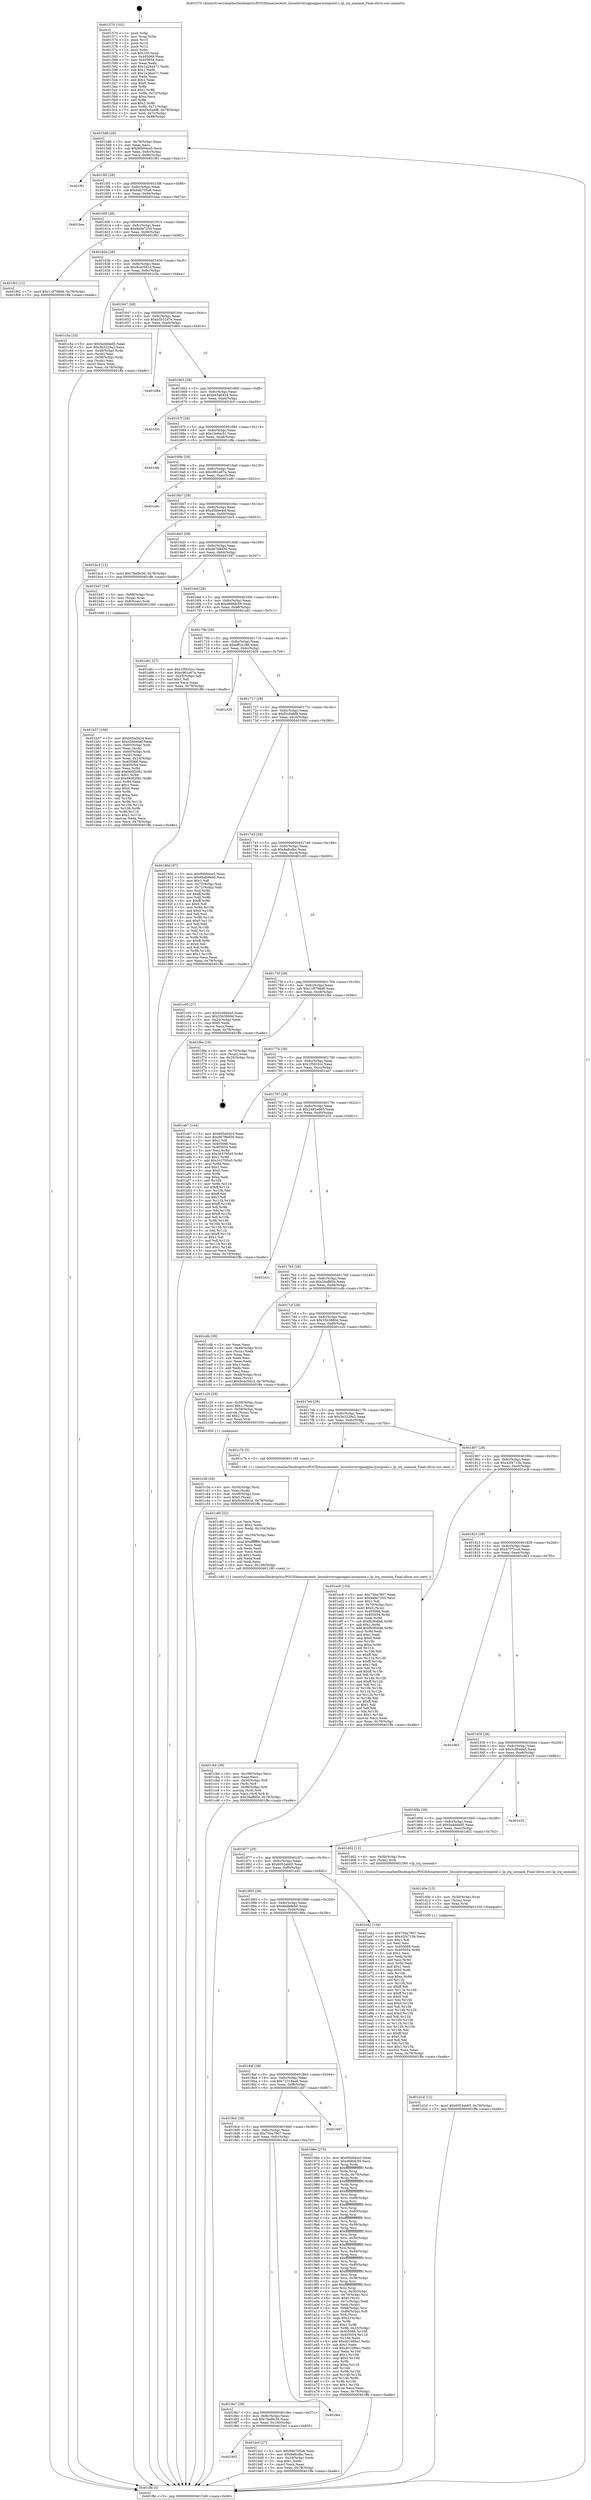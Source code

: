 digraph "0x401570" {
  label = "0x401570 (/mnt/c/Users/mathe/Desktop/tcc/POCII/binaries/extr_linuxdriversgpiogpio-lynxpoint.c_lp_irq_unmask_Final-ollvm.out::main(0))"
  labelloc = "t"
  node[shape=record]

  Entry [label="",width=0.3,height=0.3,shape=circle,fillcolor=black,style=filled]
  "0x4015d6" [label="{
     0x4015d6 [29]\l
     | [instrs]\l
     &nbsp;&nbsp;0x4015d6 \<+3\>: mov -0x78(%rbp),%eax\l
     &nbsp;&nbsp;0x4015d9 \<+2\>: mov %eax,%ecx\l
     &nbsp;&nbsp;0x4015db \<+6\>: sub $0x90b94ce5,%ecx\l
     &nbsp;&nbsp;0x4015e1 \<+6\>: mov %eax,-0x8c(%rbp)\l
     &nbsp;&nbsp;0x4015e7 \<+6\>: mov %ecx,-0x90(%rbp)\l
     &nbsp;&nbsp;0x4015ed \<+6\>: je 0000000000401f81 \<main+0xa11\>\l
  }"]
  "0x401f81" [label="{
     0x401f81\l
  }", style=dashed]
  "0x4015f3" [label="{
     0x4015f3 [28]\l
     | [instrs]\l
     &nbsp;&nbsp;0x4015f3 \<+5\>: jmp 00000000004015f8 \<main+0x88\>\l
     &nbsp;&nbsp;0x4015f8 \<+6\>: mov -0x8c(%rbp),%eax\l
     &nbsp;&nbsp;0x4015fe \<+5\>: sub $0x94b705a9,%eax\l
     &nbsp;&nbsp;0x401603 \<+6\>: mov %eax,-0x94(%rbp)\l
     &nbsp;&nbsp;0x401609 \<+6\>: je 0000000000401bea \<main+0x67a\>\l
  }"]
  Exit [label="",width=0.3,height=0.3,shape=circle,fillcolor=black,style=filled,peripheries=2]
  "0x401bea" [label="{
     0x401bea\l
  }", style=dashed]
  "0x40160f" [label="{
     0x40160f [28]\l
     | [instrs]\l
     &nbsp;&nbsp;0x40160f \<+5\>: jmp 0000000000401614 \<main+0xa4\>\l
     &nbsp;&nbsp;0x401614 \<+6\>: mov -0x8c(%rbp),%eax\l
     &nbsp;&nbsp;0x40161a \<+5\>: sub $0x9a9e7250,%eax\l
     &nbsp;&nbsp;0x40161f \<+6\>: mov %eax,-0x98(%rbp)\l
     &nbsp;&nbsp;0x401625 \<+6\>: je 0000000000401f62 \<main+0x9f2\>\l
  }"]
  "0x401d1d" [label="{
     0x401d1d [12]\l
     | [instrs]\l
     &nbsp;&nbsp;0x401d1d \<+7\>: movl $0x6053ab65,-0x78(%rbp)\l
     &nbsp;&nbsp;0x401d24 \<+5\>: jmp 0000000000401ffe \<main+0xa8e\>\l
  }"]
  "0x401f62" [label="{
     0x401f62 [12]\l
     | [instrs]\l
     &nbsp;&nbsp;0x401f62 \<+7\>: movl $0x118798d6,-0x78(%rbp)\l
     &nbsp;&nbsp;0x401f69 \<+5\>: jmp 0000000000401ffe \<main+0xa8e\>\l
  }"]
  "0x40162b" [label="{
     0x40162b [28]\l
     | [instrs]\l
     &nbsp;&nbsp;0x40162b \<+5\>: jmp 0000000000401630 \<main+0xc0\>\l
     &nbsp;&nbsp;0x401630 \<+6\>: mov -0x8c(%rbp),%eax\l
     &nbsp;&nbsp;0x401636 \<+5\>: sub $0x9cdc581d,%eax\l
     &nbsp;&nbsp;0x40163b \<+6\>: mov %eax,-0x9c(%rbp)\l
     &nbsp;&nbsp;0x401641 \<+6\>: je 0000000000401c5a \<main+0x6ea\>\l
  }"]
  "0x401d0e" [label="{
     0x401d0e [15]\l
     | [instrs]\l
     &nbsp;&nbsp;0x401d0e \<+4\>: mov -0x50(%rbp),%rax\l
     &nbsp;&nbsp;0x401d12 \<+3\>: mov (%rax),%rax\l
     &nbsp;&nbsp;0x401d15 \<+3\>: mov %rax,%rdi\l
     &nbsp;&nbsp;0x401d18 \<+5\>: call 0000000000401030 \<free@plt\>\l
     | [calls]\l
     &nbsp;&nbsp;0x401030 \{1\} (unknown)\l
  }"]
  "0x401c5a" [label="{
     0x401c5a [33]\l
     | [instrs]\l
     &nbsp;&nbsp;0x401c5a \<+5\>: mov $0x5eddded5,%eax\l
     &nbsp;&nbsp;0x401c5f \<+5\>: mov $0x3b3229a2,%ecx\l
     &nbsp;&nbsp;0x401c64 \<+4\>: mov -0x48(%rbp),%rdx\l
     &nbsp;&nbsp;0x401c68 \<+2\>: mov (%rdx),%esi\l
     &nbsp;&nbsp;0x401c6a \<+4\>: mov -0x58(%rbp),%rdx\l
     &nbsp;&nbsp;0x401c6e \<+2\>: cmp (%rdx),%esi\l
     &nbsp;&nbsp;0x401c70 \<+3\>: cmovl %ecx,%eax\l
     &nbsp;&nbsp;0x401c73 \<+3\>: mov %eax,-0x78(%rbp)\l
     &nbsp;&nbsp;0x401c76 \<+5\>: jmp 0000000000401ffe \<main+0xa8e\>\l
  }"]
  "0x401647" [label="{
     0x401647 [28]\l
     | [instrs]\l
     &nbsp;&nbsp;0x401647 \<+5\>: jmp 000000000040164c \<main+0xdc\>\l
     &nbsp;&nbsp;0x40164c \<+6\>: mov -0x8c(%rbp),%eax\l
     &nbsp;&nbsp;0x401652 \<+5\>: sub $0xb5b32d7e,%eax\l
     &nbsp;&nbsp;0x401657 \<+6\>: mov %eax,-0xa0(%rbp)\l
     &nbsp;&nbsp;0x40165d \<+6\>: je 0000000000401d84 \<main+0x814\>\l
  }"]
  "0x401cb4" [label="{
     0x401cb4 [39]\l
     | [instrs]\l
     &nbsp;&nbsp;0x401cb4 \<+6\>: mov -0x108(%rbp),%ecx\l
     &nbsp;&nbsp;0x401cba \<+3\>: imul %eax,%ecx\l
     &nbsp;&nbsp;0x401cbd \<+4\>: mov -0x50(%rbp),%r8\l
     &nbsp;&nbsp;0x401cc1 \<+3\>: mov (%r8),%r8\l
     &nbsp;&nbsp;0x401cc4 \<+4\>: mov -0x48(%rbp),%r9\l
     &nbsp;&nbsp;0x401cc8 \<+3\>: movslq (%r9),%r9\l
     &nbsp;&nbsp;0x401ccb \<+4\>: mov %ecx,(%r8,%r9,4)\l
     &nbsp;&nbsp;0x401ccf \<+7\>: movl $0x26affd5e,-0x78(%rbp)\l
     &nbsp;&nbsp;0x401cd6 \<+5\>: jmp 0000000000401ffe \<main+0xa8e\>\l
  }"]
  "0x401d84" [label="{
     0x401d84\l
  }", style=dashed]
  "0x401663" [label="{
     0x401663 [28]\l
     | [instrs]\l
     &nbsp;&nbsp;0x401663 \<+5\>: jmp 0000000000401668 \<main+0xf8\>\l
     &nbsp;&nbsp;0x401668 \<+6\>: mov -0x8c(%rbp),%eax\l
     &nbsp;&nbsp;0x40166e \<+5\>: sub $0xb65a0424,%eax\l
     &nbsp;&nbsp;0x401673 \<+6\>: mov %eax,-0xa4(%rbp)\l
     &nbsp;&nbsp;0x401679 \<+6\>: je 0000000000401fc0 \<main+0xa50\>\l
  }"]
  "0x401c80" [label="{
     0x401c80 [52]\l
     | [instrs]\l
     &nbsp;&nbsp;0x401c80 \<+2\>: xor %ecx,%ecx\l
     &nbsp;&nbsp;0x401c82 \<+5\>: mov $0x2,%edx\l
     &nbsp;&nbsp;0x401c87 \<+6\>: mov %edx,-0x104(%rbp)\l
     &nbsp;&nbsp;0x401c8d \<+1\>: cltd\l
     &nbsp;&nbsp;0x401c8e \<+6\>: mov -0x104(%rbp),%esi\l
     &nbsp;&nbsp;0x401c94 \<+2\>: idiv %esi\l
     &nbsp;&nbsp;0x401c96 \<+6\>: imul $0xfffffffe,%edx,%edx\l
     &nbsp;&nbsp;0x401c9c \<+2\>: mov %ecx,%edi\l
     &nbsp;&nbsp;0x401c9e \<+2\>: sub %edx,%edi\l
     &nbsp;&nbsp;0x401ca0 \<+2\>: mov %ecx,%edx\l
     &nbsp;&nbsp;0x401ca2 \<+3\>: sub $0x1,%edx\l
     &nbsp;&nbsp;0x401ca5 \<+2\>: add %edx,%edi\l
     &nbsp;&nbsp;0x401ca7 \<+2\>: sub %edi,%ecx\l
     &nbsp;&nbsp;0x401ca9 \<+6\>: mov %ecx,-0x108(%rbp)\l
     &nbsp;&nbsp;0x401caf \<+5\>: call 0000000000401160 \<next_i\>\l
     | [calls]\l
     &nbsp;&nbsp;0x401160 \{1\} (/mnt/c/Users/mathe/Desktop/tcc/POCII/binaries/extr_linuxdriversgpiogpio-lynxpoint.c_lp_irq_unmask_Final-ollvm.out::next_i)\l
  }"]
  "0x401fc0" [label="{
     0x401fc0\l
  }", style=dashed]
  "0x40167f" [label="{
     0x40167f [28]\l
     | [instrs]\l
     &nbsp;&nbsp;0x40167f \<+5\>: jmp 0000000000401684 \<main+0x114\>\l
     &nbsp;&nbsp;0x401684 \<+6\>: mov -0x8c(%rbp),%eax\l
     &nbsp;&nbsp;0x40168a \<+5\>: sub $0xc3e6ec51,%eax\l
     &nbsp;&nbsp;0x40168f \<+6\>: mov %eax,-0xa8(%rbp)\l
     &nbsp;&nbsp;0x401695 \<+6\>: je 0000000000401dfe \<main+0x88e\>\l
  }"]
  "0x401c3d" [label="{
     0x401c3d [29]\l
     | [instrs]\l
     &nbsp;&nbsp;0x401c3d \<+4\>: mov -0x50(%rbp),%rdi\l
     &nbsp;&nbsp;0x401c41 \<+3\>: mov %rax,(%rdi)\l
     &nbsp;&nbsp;0x401c44 \<+4\>: mov -0x48(%rbp),%rax\l
     &nbsp;&nbsp;0x401c48 \<+6\>: movl $0x0,(%rax)\l
     &nbsp;&nbsp;0x401c4e \<+7\>: movl $0x9cdc581d,-0x78(%rbp)\l
     &nbsp;&nbsp;0x401c55 \<+5\>: jmp 0000000000401ffe \<main+0xa8e\>\l
  }"]
  "0x401dfe" [label="{
     0x401dfe\l
  }", style=dashed]
  "0x40169b" [label="{
     0x40169b [28]\l
     | [instrs]\l
     &nbsp;&nbsp;0x40169b \<+5\>: jmp 00000000004016a0 \<main+0x130\>\l
     &nbsp;&nbsp;0x4016a0 \<+6\>: mov -0x8c(%rbp),%eax\l
     &nbsp;&nbsp;0x4016a6 \<+5\>: sub $0xc961a67a,%eax\l
     &nbsp;&nbsp;0x4016ab \<+6\>: mov %eax,-0xac(%rbp)\l
     &nbsp;&nbsp;0x4016b1 \<+6\>: je 0000000000401a9c \<main+0x52c\>\l
  }"]
  "0x401903" [label="{
     0x401903\l
  }", style=dashed]
  "0x401a9c" [label="{
     0x401a9c\l
  }", style=dashed]
  "0x4016b7" [label="{
     0x4016b7 [28]\l
     | [instrs]\l
     &nbsp;&nbsp;0x4016b7 \<+5\>: jmp 00000000004016bc \<main+0x14c\>\l
     &nbsp;&nbsp;0x4016bc \<+6\>: mov -0x8c(%rbp),%eax\l
     &nbsp;&nbsp;0x4016c2 \<+5\>: sub $0xd5bbe4ef,%eax\l
     &nbsp;&nbsp;0x4016c7 \<+6\>: mov %eax,-0xb0(%rbp)\l
     &nbsp;&nbsp;0x4016cd \<+6\>: je 0000000000401bc3 \<main+0x653\>\l
  }"]
  "0x401bcf" [label="{
     0x401bcf [27]\l
     | [instrs]\l
     &nbsp;&nbsp;0x401bcf \<+5\>: mov $0x94b705a9,%eax\l
     &nbsp;&nbsp;0x401bd4 \<+5\>: mov $0x8a8cdbc,%ecx\l
     &nbsp;&nbsp;0x401bd9 \<+3\>: mov -0x24(%rbp),%edx\l
     &nbsp;&nbsp;0x401bdc \<+3\>: cmp $0x1,%edx\l
     &nbsp;&nbsp;0x401bdf \<+3\>: cmovl %ecx,%eax\l
     &nbsp;&nbsp;0x401be2 \<+3\>: mov %eax,-0x78(%rbp)\l
     &nbsp;&nbsp;0x401be5 \<+5\>: jmp 0000000000401ffe \<main+0xa8e\>\l
  }"]
  "0x401bc3" [label="{
     0x401bc3 [12]\l
     | [instrs]\l
     &nbsp;&nbsp;0x401bc3 \<+7\>: movl $0x7fed9c36,-0x78(%rbp)\l
     &nbsp;&nbsp;0x401bca \<+5\>: jmp 0000000000401ffe \<main+0xa8e\>\l
  }"]
  "0x4016d3" [label="{
     0x4016d3 [28]\l
     | [instrs]\l
     &nbsp;&nbsp;0x4016d3 \<+5\>: jmp 00000000004016d8 \<main+0x168\>\l
     &nbsp;&nbsp;0x4016d8 \<+6\>: mov -0x8c(%rbp),%eax\l
     &nbsp;&nbsp;0x4016de \<+5\>: sub $0xd6788d56,%eax\l
     &nbsp;&nbsp;0x4016e3 \<+6\>: mov %eax,-0xb4(%rbp)\l
     &nbsp;&nbsp;0x4016e9 \<+6\>: je 0000000000401b47 \<main+0x5d7\>\l
  }"]
  "0x4018e7" [label="{
     0x4018e7 [28]\l
     | [instrs]\l
     &nbsp;&nbsp;0x4018e7 \<+5\>: jmp 00000000004018ec \<main+0x37c\>\l
     &nbsp;&nbsp;0x4018ec \<+6\>: mov -0x8c(%rbp),%eax\l
     &nbsp;&nbsp;0x4018f2 \<+5\>: sub $0x7fed9c36,%eax\l
     &nbsp;&nbsp;0x4018f7 \<+6\>: mov %eax,-0x100(%rbp)\l
     &nbsp;&nbsp;0x4018fd \<+6\>: je 0000000000401bcf \<main+0x65f\>\l
  }"]
  "0x401b47" [label="{
     0x401b47 [16]\l
     | [instrs]\l
     &nbsp;&nbsp;0x401b47 \<+4\>: mov -0x68(%rbp),%rax\l
     &nbsp;&nbsp;0x401b4b \<+3\>: mov (%rax),%rax\l
     &nbsp;&nbsp;0x401b4e \<+4\>: mov 0x8(%rax),%rdi\l
     &nbsp;&nbsp;0x401b52 \<+5\>: call 0000000000401060 \<atoi@plt\>\l
     | [calls]\l
     &nbsp;&nbsp;0x401060 \{1\} (unknown)\l
  }"]
  "0x4016ef" [label="{
     0x4016ef [28]\l
     | [instrs]\l
     &nbsp;&nbsp;0x4016ef \<+5\>: jmp 00000000004016f4 \<main+0x184\>\l
     &nbsp;&nbsp;0x4016f4 \<+6\>: mov -0x8c(%rbp),%eax\l
     &nbsp;&nbsp;0x4016fa \<+5\>: sub $0xd68bfc59,%eax\l
     &nbsp;&nbsp;0x4016ff \<+6\>: mov %eax,-0xb8(%rbp)\l
     &nbsp;&nbsp;0x401705 \<+6\>: je 0000000000401a81 \<main+0x511\>\l
  }"]
  "0x401fed" [label="{
     0x401fed\l
  }", style=dashed]
  "0x401a81" [label="{
     0x401a81 [27]\l
     | [instrs]\l
     &nbsp;&nbsp;0x401a81 \<+5\>: mov $0x1f5632cc,%eax\l
     &nbsp;&nbsp;0x401a86 \<+5\>: mov $0xc961a67a,%ecx\l
     &nbsp;&nbsp;0x401a8b \<+3\>: mov -0x25(%rbp),%dl\l
     &nbsp;&nbsp;0x401a8e \<+3\>: test $0x1,%dl\l
     &nbsp;&nbsp;0x401a91 \<+3\>: cmovne %ecx,%eax\l
     &nbsp;&nbsp;0x401a94 \<+3\>: mov %eax,-0x78(%rbp)\l
     &nbsp;&nbsp;0x401a97 \<+5\>: jmp 0000000000401ffe \<main+0xa8e\>\l
  }"]
  "0x40170b" [label="{
     0x40170b [28]\l
     | [instrs]\l
     &nbsp;&nbsp;0x40170b \<+5\>: jmp 0000000000401710 \<main+0x1a0\>\l
     &nbsp;&nbsp;0x401710 \<+6\>: mov -0x8c(%rbp),%eax\l
     &nbsp;&nbsp;0x401716 \<+5\>: sub $0xeff1b188,%eax\l
     &nbsp;&nbsp;0x40171b \<+6\>: mov %eax,-0xbc(%rbp)\l
     &nbsp;&nbsp;0x401721 \<+6\>: je 0000000000401d29 \<main+0x7b9\>\l
  }"]
  "0x4018cb" [label="{
     0x4018cb [28]\l
     | [instrs]\l
     &nbsp;&nbsp;0x4018cb \<+5\>: jmp 00000000004018d0 \<main+0x360\>\l
     &nbsp;&nbsp;0x4018d0 \<+6\>: mov -0x8c(%rbp),%eax\l
     &nbsp;&nbsp;0x4018d6 \<+5\>: sub $0x75ba7907,%eax\l
     &nbsp;&nbsp;0x4018db \<+6\>: mov %eax,-0xfc(%rbp)\l
     &nbsp;&nbsp;0x4018e1 \<+6\>: je 0000000000401fed \<main+0xa7d\>\l
  }"]
  "0x401d29" [label="{
     0x401d29\l
  }", style=dashed]
  "0x401727" [label="{
     0x401727 [28]\l
     | [instrs]\l
     &nbsp;&nbsp;0x401727 \<+5\>: jmp 000000000040172c \<main+0x1bc\>\l
     &nbsp;&nbsp;0x40172c \<+6\>: mov -0x8c(%rbp),%eax\l
     &nbsp;&nbsp;0x401732 \<+5\>: sub $0xf3c0a6f8,%eax\l
     &nbsp;&nbsp;0x401737 \<+6\>: mov %eax,-0xc0(%rbp)\l
     &nbsp;&nbsp;0x40173d \<+6\>: je 000000000040190d \<main+0x39d\>\l
  }"]
  "0x401dd7" [label="{
     0x401dd7\l
  }", style=dashed]
  "0x40190d" [label="{
     0x40190d [97]\l
     | [instrs]\l
     &nbsp;&nbsp;0x40190d \<+5\>: mov $0x90b94ce5,%eax\l
     &nbsp;&nbsp;0x401912 \<+5\>: mov $0x6bdb9eb0,%ecx\l
     &nbsp;&nbsp;0x401917 \<+2\>: mov $0x1,%dl\l
     &nbsp;&nbsp;0x401919 \<+4\>: mov -0x72(%rbp),%sil\l
     &nbsp;&nbsp;0x40191d \<+4\>: mov -0x71(%rbp),%dil\l
     &nbsp;&nbsp;0x401921 \<+3\>: mov %sil,%r8b\l
     &nbsp;&nbsp;0x401924 \<+4\>: xor $0xff,%r8b\l
     &nbsp;&nbsp;0x401928 \<+3\>: mov %dil,%r9b\l
     &nbsp;&nbsp;0x40192b \<+4\>: xor $0xff,%r9b\l
     &nbsp;&nbsp;0x40192f \<+3\>: xor $0x0,%dl\l
     &nbsp;&nbsp;0x401932 \<+3\>: mov %r8b,%r10b\l
     &nbsp;&nbsp;0x401935 \<+4\>: and $0x0,%r10b\l
     &nbsp;&nbsp;0x401939 \<+3\>: and %dl,%sil\l
     &nbsp;&nbsp;0x40193c \<+3\>: mov %r9b,%r11b\l
     &nbsp;&nbsp;0x40193f \<+4\>: and $0x0,%r11b\l
     &nbsp;&nbsp;0x401943 \<+3\>: and %dl,%dil\l
     &nbsp;&nbsp;0x401946 \<+3\>: or %sil,%r10b\l
     &nbsp;&nbsp;0x401949 \<+3\>: or %dil,%r11b\l
     &nbsp;&nbsp;0x40194c \<+3\>: xor %r11b,%r10b\l
     &nbsp;&nbsp;0x40194f \<+3\>: or %r9b,%r8b\l
     &nbsp;&nbsp;0x401952 \<+4\>: xor $0xff,%r8b\l
     &nbsp;&nbsp;0x401956 \<+3\>: or $0x0,%dl\l
     &nbsp;&nbsp;0x401959 \<+3\>: and %dl,%r8b\l
     &nbsp;&nbsp;0x40195c \<+3\>: or %r8b,%r10b\l
     &nbsp;&nbsp;0x40195f \<+4\>: test $0x1,%r10b\l
     &nbsp;&nbsp;0x401963 \<+3\>: cmovne %ecx,%eax\l
     &nbsp;&nbsp;0x401966 \<+3\>: mov %eax,-0x78(%rbp)\l
     &nbsp;&nbsp;0x401969 \<+5\>: jmp 0000000000401ffe \<main+0xa8e\>\l
  }"]
  "0x401743" [label="{
     0x401743 [28]\l
     | [instrs]\l
     &nbsp;&nbsp;0x401743 \<+5\>: jmp 0000000000401748 \<main+0x1d8\>\l
     &nbsp;&nbsp;0x401748 \<+6\>: mov -0x8c(%rbp),%eax\l
     &nbsp;&nbsp;0x40174e \<+5\>: sub $0x8a8cdbc,%eax\l
     &nbsp;&nbsp;0x401753 \<+6\>: mov %eax,-0xc4(%rbp)\l
     &nbsp;&nbsp;0x401759 \<+6\>: je 0000000000401c05 \<main+0x695\>\l
  }"]
  "0x401ffe" [label="{
     0x401ffe [5]\l
     | [instrs]\l
     &nbsp;&nbsp;0x401ffe \<+5\>: jmp 00000000004015d6 \<main+0x66\>\l
  }"]
  "0x401570" [label="{
     0x401570 [102]\l
     | [instrs]\l
     &nbsp;&nbsp;0x401570 \<+1\>: push %rbp\l
     &nbsp;&nbsp;0x401571 \<+3\>: mov %rsp,%rbp\l
     &nbsp;&nbsp;0x401574 \<+2\>: push %r15\l
     &nbsp;&nbsp;0x401576 \<+2\>: push %r14\l
     &nbsp;&nbsp;0x401578 \<+2\>: push %r12\l
     &nbsp;&nbsp;0x40157a \<+1\>: push %rbx\l
     &nbsp;&nbsp;0x40157b \<+7\>: sub $0x100,%rsp\l
     &nbsp;&nbsp;0x401582 \<+7\>: mov 0x405068,%eax\l
     &nbsp;&nbsp;0x401589 \<+7\>: mov 0x405054,%ecx\l
     &nbsp;&nbsp;0x401590 \<+2\>: mov %eax,%edx\l
     &nbsp;&nbsp;0x401592 \<+6\>: add $0x1a26a471,%edx\l
     &nbsp;&nbsp;0x401598 \<+3\>: sub $0x1,%edx\l
     &nbsp;&nbsp;0x40159b \<+6\>: sub $0x1a26a471,%edx\l
     &nbsp;&nbsp;0x4015a1 \<+3\>: imul %edx,%eax\l
     &nbsp;&nbsp;0x4015a4 \<+3\>: and $0x1,%eax\l
     &nbsp;&nbsp;0x4015a7 \<+3\>: cmp $0x0,%eax\l
     &nbsp;&nbsp;0x4015aa \<+4\>: sete %r8b\l
     &nbsp;&nbsp;0x4015ae \<+4\>: and $0x1,%r8b\l
     &nbsp;&nbsp;0x4015b2 \<+4\>: mov %r8b,-0x72(%rbp)\l
     &nbsp;&nbsp;0x4015b6 \<+3\>: cmp $0xa,%ecx\l
     &nbsp;&nbsp;0x4015b9 \<+4\>: setl %r8b\l
     &nbsp;&nbsp;0x4015bd \<+4\>: and $0x1,%r8b\l
     &nbsp;&nbsp;0x4015c1 \<+4\>: mov %r8b,-0x71(%rbp)\l
     &nbsp;&nbsp;0x4015c5 \<+7\>: movl $0xf3c0a6f8,-0x78(%rbp)\l
     &nbsp;&nbsp;0x4015cc \<+3\>: mov %edi,-0x7c(%rbp)\l
     &nbsp;&nbsp;0x4015cf \<+7\>: mov %rsi,-0x88(%rbp)\l
  }"]
  "0x401b57" [label="{
     0x401b57 [108]\l
     | [instrs]\l
     &nbsp;&nbsp;0x401b57 \<+5\>: mov $0xb65a0424,%ecx\l
     &nbsp;&nbsp;0x401b5c \<+5\>: mov $0xd5bbe4ef,%edx\l
     &nbsp;&nbsp;0x401b61 \<+4\>: mov -0x60(%rbp),%rdi\l
     &nbsp;&nbsp;0x401b65 \<+2\>: mov %eax,(%rdi)\l
     &nbsp;&nbsp;0x401b67 \<+4\>: mov -0x60(%rbp),%rdi\l
     &nbsp;&nbsp;0x401b6b \<+2\>: mov (%rdi),%eax\l
     &nbsp;&nbsp;0x401b6d \<+3\>: mov %eax,-0x24(%rbp)\l
     &nbsp;&nbsp;0x401b70 \<+7\>: mov 0x405068,%eax\l
     &nbsp;&nbsp;0x401b77 \<+7\>: mov 0x405054,%esi\l
     &nbsp;&nbsp;0x401b7e \<+3\>: mov %eax,%r8d\l
     &nbsp;&nbsp;0x401b81 \<+7\>: add $0x660f2081,%r8d\l
     &nbsp;&nbsp;0x401b88 \<+4\>: sub $0x1,%r8d\l
     &nbsp;&nbsp;0x401b8c \<+7\>: sub $0x660f2081,%r8d\l
     &nbsp;&nbsp;0x401b93 \<+4\>: imul %r8d,%eax\l
     &nbsp;&nbsp;0x401b97 \<+3\>: and $0x1,%eax\l
     &nbsp;&nbsp;0x401b9a \<+3\>: cmp $0x0,%eax\l
     &nbsp;&nbsp;0x401b9d \<+4\>: sete %r9b\l
     &nbsp;&nbsp;0x401ba1 \<+3\>: cmp $0xa,%esi\l
     &nbsp;&nbsp;0x401ba4 \<+4\>: setl %r10b\l
     &nbsp;&nbsp;0x401ba8 \<+3\>: mov %r9b,%r11b\l
     &nbsp;&nbsp;0x401bab \<+3\>: and %r10b,%r11b\l
     &nbsp;&nbsp;0x401bae \<+3\>: xor %r10b,%r9b\l
     &nbsp;&nbsp;0x401bb1 \<+3\>: or %r9b,%r11b\l
     &nbsp;&nbsp;0x401bb4 \<+4\>: test $0x1,%r11b\l
     &nbsp;&nbsp;0x401bb8 \<+3\>: cmovne %edx,%ecx\l
     &nbsp;&nbsp;0x401bbb \<+3\>: mov %ecx,-0x78(%rbp)\l
     &nbsp;&nbsp;0x401bbe \<+5\>: jmp 0000000000401ffe \<main+0xa8e\>\l
  }"]
  "0x401c05" [label="{
     0x401c05 [27]\l
     | [instrs]\l
     &nbsp;&nbsp;0x401c05 \<+5\>: mov $0x5c984da5,%eax\l
     &nbsp;&nbsp;0x401c0a \<+5\>: mov $0x35b3880d,%ecx\l
     &nbsp;&nbsp;0x401c0f \<+3\>: mov -0x24(%rbp),%edx\l
     &nbsp;&nbsp;0x401c12 \<+3\>: cmp $0x0,%edx\l
     &nbsp;&nbsp;0x401c15 \<+3\>: cmove %ecx,%eax\l
     &nbsp;&nbsp;0x401c18 \<+3\>: mov %eax,-0x78(%rbp)\l
     &nbsp;&nbsp;0x401c1b \<+5\>: jmp 0000000000401ffe \<main+0xa8e\>\l
  }"]
  "0x40175f" [label="{
     0x40175f [28]\l
     | [instrs]\l
     &nbsp;&nbsp;0x40175f \<+5\>: jmp 0000000000401764 \<main+0x1f4\>\l
     &nbsp;&nbsp;0x401764 \<+6\>: mov -0x8c(%rbp),%eax\l
     &nbsp;&nbsp;0x40176a \<+5\>: sub $0x118798d6,%eax\l
     &nbsp;&nbsp;0x40176f \<+6\>: mov %eax,-0xc8(%rbp)\l
     &nbsp;&nbsp;0x401775 \<+6\>: je 0000000000401f6e \<main+0x9fe\>\l
  }"]
  "0x4018af" [label="{
     0x4018af [28]\l
     | [instrs]\l
     &nbsp;&nbsp;0x4018af \<+5\>: jmp 00000000004018b4 \<main+0x344\>\l
     &nbsp;&nbsp;0x4018b4 \<+6\>: mov -0x8c(%rbp),%eax\l
     &nbsp;&nbsp;0x4018ba \<+5\>: sub $0x72318aa6,%eax\l
     &nbsp;&nbsp;0x4018bf \<+6\>: mov %eax,-0xf8(%rbp)\l
     &nbsp;&nbsp;0x4018c5 \<+6\>: je 0000000000401dd7 \<main+0x867\>\l
  }"]
  "0x401f6e" [label="{
     0x401f6e [19]\l
     | [instrs]\l
     &nbsp;&nbsp;0x401f6e \<+4\>: mov -0x70(%rbp),%rax\l
     &nbsp;&nbsp;0x401f72 \<+2\>: mov (%rax),%eax\l
     &nbsp;&nbsp;0x401f74 \<+4\>: lea -0x20(%rbp),%rsp\l
     &nbsp;&nbsp;0x401f78 \<+1\>: pop %rbx\l
     &nbsp;&nbsp;0x401f79 \<+2\>: pop %r12\l
     &nbsp;&nbsp;0x401f7b \<+2\>: pop %r14\l
     &nbsp;&nbsp;0x401f7d \<+2\>: pop %r15\l
     &nbsp;&nbsp;0x401f7f \<+1\>: pop %rbp\l
     &nbsp;&nbsp;0x401f80 \<+1\>: ret\l
  }"]
  "0x40177b" [label="{
     0x40177b [28]\l
     | [instrs]\l
     &nbsp;&nbsp;0x40177b \<+5\>: jmp 0000000000401780 \<main+0x210\>\l
     &nbsp;&nbsp;0x401780 \<+6\>: mov -0x8c(%rbp),%eax\l
     &nbsp;&nbsp;0x401786 \<+5\>: sub $0x1f5632cc,%eax\l
     &nbsp;&nbsp;0x40178b \<+6\>: mov %eax,-0xcc(%rbp)\l
     &nbsp;&nbsp;0x401791 \<+6\>: je 0000000000401ab7 \<main+0x547\>\l
  }"]
  "0x40196e" [label="{
     0x40196e [275]\l
     | [instrs]\l
     &nbsp;&nbsp;0x40196e \<+5\>: mov $0x90b94ce5,%eax\l
     &nbsp;&nbsp;0x401973 \<+5\>: mov $0xd68bfc59,%ecx\l
     &nbsp;&nbsp;0x401978 \<+3\>: mov %rsp,%rdx\l
     &nbsp;&nbsp;0x40197b \<+4\>: add $0xfffffffffffffff0,%rdx\l
     &nbsp;&nbsp;0x40197f \<+3\>: mov %rdx,%rsp\l
     &nbsp;&nbsp;0x401982 \<+4\>: mov %rdx,-0x70(%rbp)\l
     &nbsp;&nbsp;0x401986 \<+3\>: mov %rsp,%rdx\l
     &nbsp;&nbsp;0x401989 \<+4\>: add $0xfffffffffffffff0,%rdx\l
     &nbsp;&nbsp;0x40198d \<+3\>: mov %rdx,%rsp\l
     &nbsp;&nbsp;0x401990 \<+3\>: mov %rsp,%rsi\l
     &nbsp;&nbsp;0x401993 \<+4\>: add $0xfffffffffffffff0,%rsi\l
     &nbsp;&nbsp;0x401997 \<+3\>: mov %rsi,%rsp\l
     &nbsp;&nbsp;0x40199a \<+4\>: mov %rsi,-0x68(%rbp)\l
     &nbsp;&nbsp;0x40199e \<+3\>: mov %rsp,%rsi\l
     &nbsp;&nbsp;0x4019a1 \<+4\>: add $0xfffffffffffffff0,%rsi\l
     &nbsp;&nbsp;0x4019a5 \<+3\>: mov %rsi,%rsp\l
     &nbsp;&nbsp;0x4019a8 \<+4\>: mov %rsi,-0x60(%rbp)\l
     &nbsp;&nbsp;0x4019ac \<+3\>: mov %rsp,%rsi\l
     &nbsp;&nbsp;0x4019af \<+4\>: add $0xfffffffffffffff0,%rsi\l
     &nbsp;&nbsp;0x4019b3 \<+3\>: mov %rsi,%rsp\l
     &nbsp;&nbsp;0x4019b6 \<+4\>: mov %rsi,-0x58(%rbp)\l
     &nbsp;&nbsp;0x4019ba \<+3\>: mov %rsp,%rsi\l
     &nbsp;&nbsp;0x4019bd \<+4\>: add $0xfffffffffffffff0,%rsi\l
     &nbsp;&nbsp;0x4019c1 \<+3\>: mov %rsi,%rsp\l
     &nbsp;&nbsp;0x4019c4 \<+4\>: mov %rsi,-0x50(%rbp)\l
     &nbsp;&nbsp;0x4019c8 \<+3\>: mov %rsp,%rsi\l
     &nbsp;&nbsp;0x4019cb \<+4\>: add $0xfffffffffffffff0,%rsi\l
     &nbsp;&nbsp;0x4019cf \<+3\>: mov %rsi,%rsp\l
     &nbsp;&nbsp;0x4019d2 \<+4\>: mov %rsi,-0x48(%rbp)\l
     &nbsp;&nbsp;0x4019d6 \<+3\>: mov %rsp,%rsi\l
     &nbsp;&nbsp;0x4019d9 \<+4\>: add $0xfffffffffffffff0,%rsi\l
     &nbsp;&nbsp;0x4019dd \<+3\>: mov %rsi,%rsp\l
     &nbsp;&nbsp;0x4019e0 \<+4\>: mov %rsi,-0x40(%rbp)\l
     &nbsp;&nbsp;0x4019e4 \<+3\>: mov %rsp,%rsi\l
     &nbsp;&nbsp;0x4019e7 \<+4\>: add $0xfffffffffffffff0,%rsi\l
     &nbsp;&nbsp;0x4019eb \<+3\>: mov %rsi,%rsp\l
     &nbsp;&nbsp;0x4019ee \<+4\>: mov %rsi,-0x38(%rbp)\l
     &nbsp;&nbsp;0x4019f2 \<+3\>: mov %rsp,%rsi\l
     &nbsp;&nbsp;0x4019f5 \<+4\>: add $0xfffffffffffffff0,%rsi\l
     &nbsp;&nbsp;0x4019f9 \<+3\>: mov %rsi,%rsp\l
     &nbsp;&nbsp;0x4019fc \<+4\>: mov %rsi,-0x30(%rbp)\l
     &nbsp;&nbsp;0x401a00 \<+4\>: mov -0x70(%rbp),%rsi\l
     &nbsp;&nbsp;0x401a04 \<+6\>: movl $0x0,(%rsi)\l
     &nbsp;&nbsp;0x401a0a \<+3\>: mov -0x7c(%rbp),%edi\l
     &nbsp;&nbsp;0x401a0d \<+2\>: mov %edi,(%rdx)\l
     &nbsp;&nbsp;0x401a0f \<+4\>: mov -0x68(%rbp),%rsi\l
     &nbsp;&nbsp;0x401a13 \<+7\>: mov -0x88(%rbp),%r8\l
     &nbsp;&nbsp;0x401a1a \<+3\>: mov %r8,(%rsi)\l
     &nbsp;&nbsp;0x401a1d \<+3\>: cmpl $0x2,(%rdx)\l
     &nbsp;&nbsp;0x401a20 \<+4\>: setne %r9b\l
     &nbsp;&nbsp;0x401a24 \<+4\>: and $0x1,%r9b\l
     &nbsp;&nbsp;0x401a28 \<+4\>: mov %r9b,-0x25(%rbp)\l
     &nbsp;&nbsp;0x401a2c \<+8\>: mov 0x405068,%r10d\l
     &nbsp;&nbsp;0x401a34 \<+8\>: mov 0x405054,%r11d\l
     &nbsp;&nbsp;0x401a3c \<+3\>: mov %r10d,%ebx\l
     &nbsp;&nbsp;0x401a3f \<+6\>: add $0xd01089a1,%ebx\l
     &nbsp;&nbsp;0x401a45 \<+3\>: sub $0x1,%ebx\l
     &nbsp;&nbsp;0x401a48 \<+6\>: sub $0xd01089a1,%ebx\l
     &nbsp;&nbsp;0x401a4e \<+4\>: imul %ebx,%r10d\l
     &nbsp;&nbsp;0x401a52 \<+4\>: and $0x1,%r10d\l
     &nbsp;&nbsp;0x401a56 \<+4\>: cmp $0x0,%r10d\l
     &nbsp;&nbsp;0x401a5a \<+4\>: sete %r9b\l
     &nbsp;&nbsp;0x401a5e \<+4\>: cmp $0xa,%r11d\l
     &nbsp;&nbsp;0x401a62 \<+4\>: setl %r14b\l
     &nbsp;&nbsp;0x401a66 \<+3\>: mov %r9b,%r15b\l
     &nbsp;&nbsp;0x401a69 \<+3\>: and %r14b,%r15b\l
     &nbsp;&nbsp;0x401a6c \<+3\>: xor %r14b,%r9b\l
     &nbsp;&nbsp;0x401a6f \<+3\>: or %r9b,%r15b\l
     &nbsp;&nbsp;0x401a72 \<+4\>: test $0x1,%r15b\l
     &nbsp;&nbsp;0x401a76 \<+3\>: cmovne %ecx,%eax\l
     &nbsp;&nbsp;0x401a79 \<+3\>: mov %eax,-0x78(%rbp)\l
     &nbsp;&nbsp;0x401a7c \<+5\>: jmp 0000000000401ffe \<main+0xa8e\>\l
  }"]
  "0x401ab7" [label="{
     0x401ab7 [144]\l
     | [instrs]\l
     &nbsp;&nbsp;0x401ab7 \<+5\>: mov $0xb65a0424,%eax\l
     &nbsp;&nbsp;0x401abc \<+5\>: mov $0xd6788d56,%ecx\l
     &nbsp;&nbsp;0x401ac1 \<+2\>: mov $0x1,%dl\l
     &nbsp;&nbsp;0x401ac3 \<+7\>: mov 0x405068,%esi\l
     &nbsp;&nbsp;0x401aca \<+7\>: mov 0x405054,%edi\l
     &nbsp;&nbsp;0x401ad1 \<+3\>: mov %esi,%r8d\l
     &nbsp;&nbsp;0x401ad4 \<+7\>: sub $0x343795e5,%r8d\l
     &nbsp;&nbsp;0x401adb \<+4\>: sub $0x1,%r8d\l
     &nbsp;&nbsp;0x401adf \<+7\>: add $0x343795e5,%r8d\l
     &nbsp;&nbsp;0x401ae6 \<+4\>: imul %r8d,%esi\l
     &nbsp;&nbsp;0x401aea \<+3\>: and $0x1,%esi\l
     &nbsp;&nbsp;0x401aed \<+3\>: cmp $0x0,%esi\l
     &nbsp;&nbsp;0x401af0 \<+4\>: sete %r9b\l
     &nbsp;&nbsp;0x401af4 \<+3\>: cmp $0xa,%edi\l
     &nbsp;&nbsp;0x401af7 \<+4\>: setl %r10b\l
     &nbsp;&nbsp;0x401afb \<+3\>: mov %r9b,%r11b\l
     &nbsp;&nbsp;0x401afe \<+4\>: xor $0xff,%r11b\l
     &nbsp;&nbsp;0x401b02 \<+3\>: mov %r10b,%bl\l
     &nbsp;&nbsp;0x401b05 \<+3\>: xor $0xff,%bl\l
     &nbsp;&nbsp;0x401b08 \<+3\>: xor $0x1,%dl\l
     &nbsp;&nbsp;0x401b0b \<+3\>: mov %r11b,%r14b\l
     &nbsp;&nbsp;0x401b0e \<+4\>: and $0xff,%r14b\l
     &nbsp;&nbsp;0x401b12 \<+3\>: and %dl,%r9b\l
     &nbsp;&nbsp;0x401b15 \<+3\>: mov %bl,%r15b\l
     &nbsp;&nbsp;0x401b18 \<+4\>: and $0xff,%r15b\l
     &nbsp;&nbsp;0x401b1c \<+3\>: and %dl,%r10b\l
     &nbsp;&nbsp;0x401b1f \<+3\>: or %r9b,%r14b\l
     &nbsp;&nbsp;0x401b22 \<+3\>: or %r10b,%r15b\l
     &nbsp;&nbsp;0x401b25 \<+3\>: xor %r15b,%r14b\l
     &nbsp;&nbsp;0x401b28 \<+3\>: or %bl,%r11b\l
     &nbsp;&nbsp;0x401b2b \<+4\>: xor $0xff,%r11b\l
     &nbsp;&nbsp;0x401b2f \<+3\>: or $0x1,%dl\l
     &nbsp;&nbsp;0x401b32 \<+3\>: and %dl,%r11b\l
     &nbsp;&nbsp;0x401b35 \<+3\>: or %r11b,%r14b\l
     &nbsp;&nbsp;0x401b38 \<+4\>: test $0x1,%r14b\l
     &nbsp;&nbsp;0x401b3c \<+3\>: cmovne %ecx,%eax\l
     &nbsp;&nbsp;0x401b3f \<+3\>: mov %eax,-0x78(%rbp)\l
     &nbsp;&nbsp;0x401b42 \<+5\>: jmp 0000000000401ffe \<main+0xa8e\>\l
  }"]
  "0x401797" [label="{
     0x401797 [28]\l
     | [instrs]\l
     &nbsp;&nbsp;0x401797 \<+5\>: jmp 000000000040179c \<main+0x22c\>\l
     &nbsp;&nbsp;0x40179c \<+6\>: mov -0x8c(%rbp),%eax\l
     &nbsp;&nbsp;0x4017a2 \<+5\>: sub $0x2482e665,%eax\l
     &nbsp;&nbsp;0x4017a7 \<+6\>: mov %eax,-0xd0(%rbp)\l
     &nbsp;&nbsp;0x4017ad \<+6\>: je 0000000000401e31 \<main+0x8c1\>\l
  }"]
  "0x401893" [label="{
     0x401893 [28]\l
     | [instrs]\l
     &nbsp;&nbsp;0x401893 \<+5\>: jmp 0000000000401898 \<main+0x328\>\l
     &nbsp;&nbsp;0x401898 \<+6\>: mov -0x8c(%rbp),%eax\l
     &nbsp;&nbsp;0x40189e \<+5\>: sub $0x6bdb9eb0,%eax\l
     &nbsp;&nbsp;0x4018a3 \<+6\>: mov %eax,-0xf4(%rbp)\l
     &nbsp;&nbsp;0x4018a9 \<+6\>: je 000000000040196e \<main+0x3fe\>\l
  }"]
  "0x401e31" [label="{
     0x401e31\l
  }", style=dashed]
  "0x4017b3" [label="{
     0x4017b3 [28]\l
     | [instrs]\l
     &nbsp;&nbsp;0x4017b3 \<+5\>: jmp 00000000004017b8 \<main+0x248\>\l
     &nbsp;&nbsp;0x4017b8 \<+6\>: mov -0x8c(%rbp),%eax\l
     &nbsp;&nbsp;0x4017be \<+5\>: sub $0x26affd5e,%eax\l
     &nbsp;&nbsp;0x4017c3 \<+6\>: mov %eax,-0xd4(%rbp)\l
     &nbsp;&nbsp;0x4017c9 \<+6\>: je 0000000000401cdb \<main+0x76b\>\l
  }"]
  "0x401e42" [label="{
     0x401e42 [134]\l
     | [instrs]\l
     &nbsp;&nbsp;0x401e42 \<+5\>: mov $0x75ba7907,%eax\l
     &nbsp;&nbsp;0x401e47 \<+5\>: mov $0x42f4710b,%ecx\l
     &nbsp;&nbsp;0x401e4c \<+2\>: mov $0x1,%dl\l
     &nbsp;&nbsp;0x401e4e \<+2\>: xor %esi,%esi\l
     &nbsp;&nbsp;0x401e50 \<+7\>: mov 0x405068,%edi\l
     &nbsp;&nbsp;0x401e57 \<+8\>: mov 0x405054,%r8d\l
     &nbsp;&nbsp;0x401e5f \<+3\>: sub $0x1,%esi\l
     &nbsp;&nbsp;0x401e62 \<+3\>: mov %edi,%r9d\l
     &nbsp;&nbsp;0x401e65 \<+3\>: add %esi,%r9d\l
     &nbsp;&nbsp;0x401e68 \<+4\>: imul %r9d,%edi\l
     &nbsp;&nbsp;0x401e6c \<+3\>: and $0x1,%edi\l
     &nbsp;&nbsp;0x401e6f \<+3\>: cmp $0x0,%edi\l
     &nbsp;&nbsp;0x401e72 \<+4\>: sete %r10b\l
     &nbsp;&nbsp;0x401e76 \<+4\>: cmp $0xa,%r8d\l
     &nbsp;&nbsp;0x401e7a \<+4\>: setl %r11b\l
     &nbsp;&nbsp;0x401e7e \<+3\>: mov %r10b,%bl\l
     &nbsp;&nbsp;0x401e81 \<+3\>: xor $0xff,%bl\l
     &nbsp;&nbsp;0x401e84 \<+3\>: mov %r11b,%r14b\l
     &nbsp;&nbsp;0x401e87 \<+4\>: xor $0xff,%r14b\l
     &nbsp;&nbsp;0x401e8b \<+3\>: xor $0x0,%dl\l
     &nbsp;&nbsp;0x401e8e \<+3\>: mov %bl,%r15b\l
     &nbsp;&nbsp;0x401e91 \<+4\>: and $0x0,%r15b\l
     &nbsp;&nbsp;0x401e95 \<+3\>: and %dl,%r10b\l
     &nbsp;&nbsp;0x401e98 \<+3\>: mov %r14b,%r12b\l
     &nbsp;&nbsp;0x401e9b \<+4\>: and $0x0,%r12b\l
     &nbsp;&nbsp;0x401e9f \<+3\>: and %dl,%r11b\l
     &nbsp;&nbsp;0x401ea2 \<+3\>: or %r10b,%r15b\l
     &nbsp;&nbsp;0x401ea5 \<+3\>: or %r11b,%r12b\l
     &nbsp;&nbsp;0x401ea8 \<+3\>: xor %r12b,%r15b\l
     &nbsp;&nbsp;0x401eab \<+3\>: or %r14b,%bl\l
     &nbsp;&nbsp;0x401eae \<+3\>: xor $0xff,%bl\l
     &nbsp;&nbsp;0x401eb1 \<+3\>: or $0x0,%dl\l
     &nbsp;&nbsp;0x401eb4 \<+2\>: and %dl,%bl\l
     &nbsp;&nbsp;0x401eb6 \<+3\>: or %bl,%r15b\l
     &nbsp;&nbsp;0x401eb9 \<+4\>: test $0x1,%r15b\l
     &nbsp;&nbsp;0x401ebd \<+3\>: cmovne %ecx,%eax\l
     &nbsp;&nbsp;0x401ec0 \<+3\>: mov %eax,-0x78(%rbp)\l
     &nbsp;&nbsp;0x401ec3 \<+5\>: jmp 0000000000401ffe \<main+0xa8e\>\l
  }"]
  "0x401cdb" [label="{
     0x401cdb [39]\l
     | [instrs]\l
     &nbsp;&nbsp;0x401cdb \<+2\>: xor %eax,%eax\l
     &nbsp;&nbsp;0x401cdd \<+4\>: mov -0x48(%rbp),%rcx\l
     &nbsp;&nbsp;0x401ce1 \<+2\>: mov (%rcx),%edx\l
     &nbsp;&nbsp;0x401ce3 \<+2\>: mov %eax,%esi\l
     &nbsp;&nbsp;0x401ce5 \<+2\>: sub %edx,%esi\l
     &nbsp;&nbsp;0x401ce7 \<+2\>: mov %eax,%edx\l
     &nbsp;&nbsp;0x401ce9 \<+3\>: sub $0x1,%edx\l
     &nbsp;&nbsp;0x401cec \<+2\>: add %edx,%esi\l
     &nbsp;&nbsp;0x401cee \<+2\>: sub %esi,%eax\l
     &nbsp;&nbsp;0x401cf0 \<+4\>: mov -0x48(%rbp),%rcx\l
     &nbsp;&nbsp;0x401cf4 \<+2\>: mov %eax,(%rcx)\l
     &nbsp;&nbsp;0x401cf6 \<+7\>: movl $0x9cdc581d,-0x78(%rbp)\l
     &nbsp;&nbsp;0x401cfd \<+5\>: jmp 0000000000401ffe \<main+0xa8e\>\l
  }"]
  "0x4017cf" [label="{
     0x4017cf [28]\l
     | [instrs]\l
     &nbsp;&nbsp;0x4017cf \<+5\>: jmp 00000000004017d4 \<main+0x264\>\l
     &nbsp;&nbsp;0x4017d4 \<+6\>: mov -0x8c(%rbp),%eax\l
     &nbsp;&nbsp;0x4017da \<+5\>: sub $0x35b3880d,%eax\l
     &nbsp;&nbsp;0x4017df \<+6\>: mov %eax,-0xd8(%rbp)\l
     &nbsp;&nbsp;0x4017e5 \<+6\>: je 0000000000401c20 \<main+0x6b0\>\l
  }"]
  "0x401877" [label="{
     0x401877 [28]\l
     | [instrs]\l
     &nbsp;&nbsp;0x401877 \<+5\>: jmp 000000000040187c \<main+0x30c\>\l
     &nbsp;&nbsp;0x40187c \<+6\>: mov -0x8c(%rbp),%eax\l
     &nbsp;&nbsp;0x401882 \<+5\>: sub $0x6053ab65,%eax\l
     &nbsp;&nbsp;0x401887 \<+6\>: mov %eax,-0xf0(%rbp)\l
     &nbsp;&nbsp;0x40188d \<+6\>: je 0000000000401e42 \<main+0x8d2\>\l
  }"]
  "0x401c20" [label="{
     0x401c20 [29]\l
     | [instrs]\l
     &nbsp;&nbsp;0x401c20 \<+4\>: mov -0x58(%rbp),%rax\l
     &nbsp;&nbsp;0x401c24 \<+6\>: movl $0x1,(%rax)\l
     &nbsp;&nbsp;0x401c2a \<+4\>: mov -0x58(%rbp),%rax\l
     &nbsp;&nbsp;0x401c2e \<+3\>: movslq (%rax),%rax\l
     &nbsp;&nbsp;0x401c31 \<+4\>: shl $0x2,%rax\l
     &nbsp;&nbsp;0x401c35 \<+3\>: mov %rax,%rdi\l
     &nbsp;&nbsp;0x401c38 \<+5\>: call 0000000000401050 \<malloc@plt\>\l
     | [calls]\l
     &nbsp;&nbsp;0x401050 \{1\} (unknown)\l
  }"]
  "0x4017eb" [label="{
     0x4017eb [28]\l
     | [instrs]\l
     &nbsp;&nbsp;0x4017eb \<+5\>: jmp 00000000004017f0 \<main+0x280\>\l
     &nbsp;&nbsp;0x4017f0 \<+6\>: mov -0x8c(%rbp),%eax\l
     &nbsp;&nbsp;0x4017f6 \<+5\>: sub $0x3b3229a2,%eax\l
     &nbsp;&nbsp;0x4017fb \<+6\>: mov %eax,-0xdc(%rbp)\l
     &nbsp;&nbsp;0x401801 \<+6\>: je 0000000000401c7b \<main+0x70b\>\l
  }"]
  "0x401d02" [label="{
     0x401d02 [12]\l
     | [instrs]\l
     &nbsp;&nbsp;0x401d02 \<+4\>: mov -0x50(%rbp),%rax\l
     &nbsp;&nbsp;0x401d06 \<+3\>: mov (%rax),%rdi\l
     &nbsp;&nbsp;0x401d09 \<+5\>: call 0000000000401560 \<lp_irq_unmask\>\l
     | [calls]\l
     &nbsp;&nbsp;0x401560 \{1\} (/mnt/c/Users/mathe/Desktop/tcc/POCII/binaries/extr_linuxdriversgpiogpio-lynxpoint.c_lp_irq_unmask_Final-ollvm.out::lp_irq_unmask)\l
  }"]
  "0x401c7b" [label="{
     0x401c7b [5]\l
     | [instrs]\l
     &nbsp;&nbsp;0x401c7b \<+5\>: call 0000000000401160 \<next_i\>\l
     | [calls]\l
     &nbsp;&nbsp;0x401160 \{1\} (/mnt/c/Users/mathe/Desktop/tcc/POCII/binaries/extr_linuxdriversgpiogpio-lynxpoint.c_lp_irq_unmask_Final-ollvm.out::next_i)\l
  }"]
  "0x401807" [label="{
     0x401807 [28]\l
     | [instrs]\l
     &nbsp;&nbsp;0x401807 \<+5\>: jmp 000000000040180c \<main+0x29c\>\l
     &nbsp;&nbsp;0x40180c \<+6\>: mov -0x8c(%rbp),%eax\l
     &nbsp;&nbsp;0x401812 \<+5\>: sub $0x42f4710b,%eax\l
     &nbsp;&nbsp;0x401817 \<+6\>: mov %eax,-0xe0(%rbp)\l
     &nbsp;&nbsp;0x40181d \<+6\>: je 0000000000401ec8 \<main+0x958\>\l
  }"]
  "0x40185b" [label="{
     0x40185b [28]\l
     | [instrs]\l
     &nbsp;&nbsp;0x40185b \<+5\>: jmp 0000000000401860 \<main+0x2f0\>\l
     &nbsp;&nbsp;0x401860 \<+6\>: mov -0x8c(%rbp),%eax\l
     &nbsp;&nbsp;0x401866 \<+5\>: sub $0x5eddded5,%eax\l
     &nbsp;&nbsp;0x40186b \<+6\>: mov %eax,-0xec(%rbp)\l
     &nbsp;&nbsp;0x401871 \<+6\>: je 0000000000401d02 \<main+0x792\>\l
  }"]
  "0x401ec8" [label="{
     0x401ec8 [154]\l
     | [instrs]\l
     &nbsp;&nbsp;0x401ec8 \<+5\>: mov $0x75ba7907,%eax\l
     &nbsp;&nbsp;0x401ecd \<+5\>: mov $0x9a9e7250,%ecx\l
     &nbsp;&nbsp;0x401ed2 \<+2\>: mov $0x1,%dl\l
     &nbsp;&nbsp;0x401ed4 \<+4\>: mov -0x70(%rbp),%rsi\l
     &nbsp;&nbsp;0x401ed8 \<+6\>: movl $0x0,(%rsi)\l
     &nbsp;&nbsp;0x401ede \<+7\>: mov 0x405068,%edi\l
     &nbsp;&nbsp;0x401ee5 \<+8\>: mov 0x405054,%r8d\l
     &nbsp;&nbsp;0x401eed \<+3\>: mov %edi,%r9d\l
     &nbsp;&nbsp;0x401ef0 \<+7\>: sub $0xfb364fa6,%r9d\l
     &nbsp;&nbsp;0x401ef7 \<+4\>: sub $0x1,%r9d\l
     &nbsp;&nbsp;0x401efb \<+7\>: add $0xfb364fa6,%r9d\l
     &nbsp;&nbsp;0x401f02 \<+4\>: imul %r9d,%edi\l
     &nbsp;&nbsp;0x401f06 \<+3\>: and $0x1,%edi\l
     &nbsp;&nbsp;0x401f09 \<+3\>: cmp $0x0,%edi\l
     &nbsp;&nbsp;0x401f0c \<+4\>: sete %r10b\l
     &nbsp;&nbsp;0x401f10 \<+4\>: cmp $0xa,%r8d\l
     &nbsp;&nbsp;0x401f14 \<+4\>: setl %r11b\l
     &nbsp;&nbsp;0x401f18 \<+3\>: mov %r10b,%bl\l
     &nbsp;&nbsp;0x401f1b \<+3\>: xor $0xff,%bl\l
     &nbsp;&nbsp;0x401f1e \<+3\>: mov %r11b,%r14b\l
     &nbsp;&nbsp;0x401f21 \<+4\>: xor $0xff,%r14b\l
     &nbsp;&nbsp;0x401f25 \<+3\>: xor $0x1,%dl\l
     &nbsp;&nbsp;0x401f28 \<+3\>: mov %bl,%r15b\l
     &nbsp;&nbsp;0x401f2b \<+4\>: and $0xff,%r15b\l
     &nbsp;&nbsp;0x401f2f \<+3\>: and %dl,%r10b\l
     &nbsp;&nbsp;0x401f32 \<+3\>: mov %r14b,%r12b\l
     &nbsp;&nbsp;0x401f35 \<+4\>: and $0xff,%r12b\l
     &nbsp;&nbsp;0x401f39 \<+3\>: and %dl,%r11b\l
     &nbsp;&nbsp;0x401f3c \<+3\>: or %r10b,%r15b\l
     &nbsp;&nbsp;0x401f3f \<+3\>: or %r11b,%r12b\l
     &nbsp;&nbsp;0x401f42 \<+3\>: xor %r12b,%r15b\l
     &nbsp;&nbsp;0x401f45 \<+3\>: or %r14b,%bl\l
     &nbsp;&nbsp;0x401f48 \<+3\>: xor $0xff,%bl\l
     &nbsp;&nbsp;0x401f4b \<+3\>: or $0x1,%dl\l
     &nbsp;&nbsp;0x401f4e \<+2\>: and %dl,%bl\l
     &nbsp;&nbsp;0x401f50 \<+3\>: or %bl,%r15b\l
     &nbsp;&nbsp;0x401f53 \<+4\>: test $0x1,%r15b\l
     &nbsp;&nbsp;0x401f57 \<+3\>: cmovne %ecx,%eax\l
     &nbsp;&nbsp;0x401f5a \<+3\>: mov %eax,-0x78(%rbp)\l
     &nbsp;&nbsp;0x401f5d \<+5\>: jmp 0000000000401ffe \<main+0xa8e\>\l
  }"]
  "0x401823" [label="{
     0x401823 [28]\l
     | [instrs]\l
     &nbsp;&nbsp;0x401823 \<+5\>: jmp 0000000000401828 \<main+0x2b8\>\l
     &nbsp;&nbsp;0x401828 \<+6\>: mov -0x8c(%rbp),%eax\l
     &nbsp;&nbsp;0x40182e \<+5\>: sub $0x47f72ccd,%eax\l
     &nbsp;&nbsp;0x401833 \<+6\>: mov %eax,-0xe4(%rbp)\l
     &nbsp;&nbsp;0x401839 \<+6\>: je 0000000000401d63 \<main+0x7f3\>\l
  }"]
  "0x401e25" [label="{
     0x401e25\l
  }", style=dashed]
  "0x401d63" [label="{
     0x401d63\l
  }", style=dashed]
  "0x40183f" [label="{
     0x40183f [28]\l
     | [instrs]\l
     &nbsp;&nbsp;0x40183f \<+5\>: jmp 0000000000401844 \<main+0x2d4\>\l
     &nbsp;&nbsp;0x401844 \<+6\>: mov -0x8c(%rbp),%eax\l
     &nbsp;&nbsp;0x40184a \<+5\>: sub $0x5c984da5,%eax\l
     &nbsp;&nbsp;0x40184f \<+6\>: mov %eax,-0xe8(%rbp)\l
     &nbsp;&nbsp;0x401855 \<+6\>: je 0000000000401e25 \<main+0x8b5\>\l
  }"]
  Entry -> "0x401570" [label=" 1"]
  "0x4015d6" -> "0x401f81" [label=" 0"]
  "0x4015d6" -> "0x4015f3" [label=" 18"]
  "0x401f6e" -> Exit [label=" 1"]
  "0x4015f3" -> "0x401bea" [label=" 0"]
  "0x4015f3" -> "0x40160f" [label=" 18"]
  "0x401f62" -> "0x401ffe" [label=" 1"]
  "0x40160f" -> "0x401f62" [label=" 1"]
  "0x40160f" -> "0x40162b" [label=" 17"]
  "0x401ec8" -> "0x401ffe" [label=" 1"]
  "0x40162b" -> "0x401c5a" [label=" 2"]
  "0x40162b" -> "0x401647" [label=" 15"]
  "0x401e42" -> "0x401ffe" [label=" 1"]
  "0x401647" -> "0x401d84" [label=" 0"]
  "0x401647" -> "0x401663" [label=" 15"]
  "0x401d1d" -> "0x401ffe" [label=" 1"]
  "0x401663" -> "0x401fc0" [label=" 0"]
  "0x401663" -> "0x40167f" [label=" 15"]
  "0x401d0e" -> "0x401d1d" [label=" 1"]
  "0x40167f" -> "0x401dfe" [label=" 0"]
  "0x40167f" -> "0x40169b" [label=" 15"]
  "0x401d02" -> "0x401d0e" [label=" 1"]
  "0x40169b" -> "0x401a9c" [label=" 0"]
  "0x40169b" -> "0x4016b7" [label=" 15"]
  "0x401cdb" -> "0x401ffe" [label=" 1"]
  "0x4016b7" -> "0x401bc3" [label=" 1"]
  "0x4016b7" -> "0x4016d3" [label=" 14"]
  "0x401cb4" -> "0x401ffe" [label=" 1"]
  "0x4016d3" -> "0x401b47" [label=" 1"]
  "0x4016d3" -> "0x4016ef" [label=" 13"]
  "0x401c7b" -> "0x401c80" [label=" 1"]
  "0x4016ef" -> "0x401a81" [label=" 1"]
  "0x4016ef" -> "0x40170b" [label=" 12"]
  "0x401c5a" -> "0x401ffe" [label=" 2"]
  "0x40170b" -> "0x401d29" [label=" 0"]
  "0x40170b" -> "0x401727" [label=" 12"]
  "0x401c20" -> "0x401c3d" [label=" 1"]
  "0x401727" -> "0x40190d" [label=" 1"]
  "0x401727" -> "0x401743" [label=" 11"]
  "0x40190d" -> "0x401ffe" [label=" 1"]
  "0x401570" -> "0x4015d6" [label=" 1"]
  "0x401ffe" -> "0x4015d6" [label=" 17"]
  "0x401c05" -> "0x401ffe" [label=" 1"]
  "0x401743" -> "0x401c05" [label=" 1"]
  "0x401743" -> "0x40175f" [label=" 10"]
  "0x4018e7" -> "0x401903" [label=" 0"]
  "0x40175f" -> "0x401f6e" [label=" 1"]
  "0x40175f" -> "0x40177b" [label=" 9"]
  "0x401c80" -> "0x401cb4" [label=" 1"]
  "0x40177b" -> "0x401ab7" [label=" 1"]
  "0x40177b" -> "0x401797" [label=" 8"]
  "0x4018cb" -> "0x4018e7" [label=" 1"]
  "0x401797" -> "0x401e31" [label=" 0"]
  "0x401797" -> "0x4017b3" [label=" 8"]
  "0x401c3d" -> "0x401ffe" [label=" 1"]
  "0x4017b3" -> "0x401cdb" [label=" 1"]
  "0x4017b3" -> "0x4017cf" [label=" 7"]
  "0x4018af" -> "0x4018cb" [label=" 1"]
  "0x4017cf" -> "0x401c20" [label=" 1"]
  "0x4017cf" -> "0x4017eb" [label=" 6"]
  "0x401bcf" -> "0x401ffe" [label=" 1"]
  "0x4017eb" -> "0x401c7b" [label=" 1"]
  "0x4017eb" -> "0x401807" [label=" 5"]
  "0x401bc3" -> "0x401ffe" [label=" 1"]
  "0x401807" -> "0x401ec8" [label=" 1"]
  "0x401807" -> "0x401823" [label=" 4"]
  "0x401b47" -> "0x401b57" [label=" 1"]
  "0x401823" -> "0x401d63" [label=" 0"]
  "0x401823" -> "0x40183f" [label=" 4"]
  "0x401ab7" -> "0x401ffe" [label=" 1"]
  "0x40183f" -> "0x401e25" [label=" 0"]
  "0x40183f" -> "0x40185b" [label=" 4"]
  "0x401b57" -> "0x401ffe" [label=" 1"]
  "0x40185b" -> "0x401d02" [label=" 1"]
  "0x40185b" -> "0x401877" [label=" 3"]
  "0x4018af" -> "0x401dd7" [label=" 0"]
  "0x401877" -> "0x401e42" [label=" 1"]
  "0x401877" -> "0x401893" [label=" 2"]
  "0x4018cb" -> "0x401fed" [label=" 0"]
  "0x401893" -> "0x40196e" [label=" 1"]
  "0x401893" -> "0x4018af" [label=" 1"]
  "0x4018e7" -> "0x401bcf" [label=" 1"]
  "0x40196e" -> "0x401ffe" [label=" 1"]
  "0x401a81" -> "0x401ffe" [label=" 1"]
}
